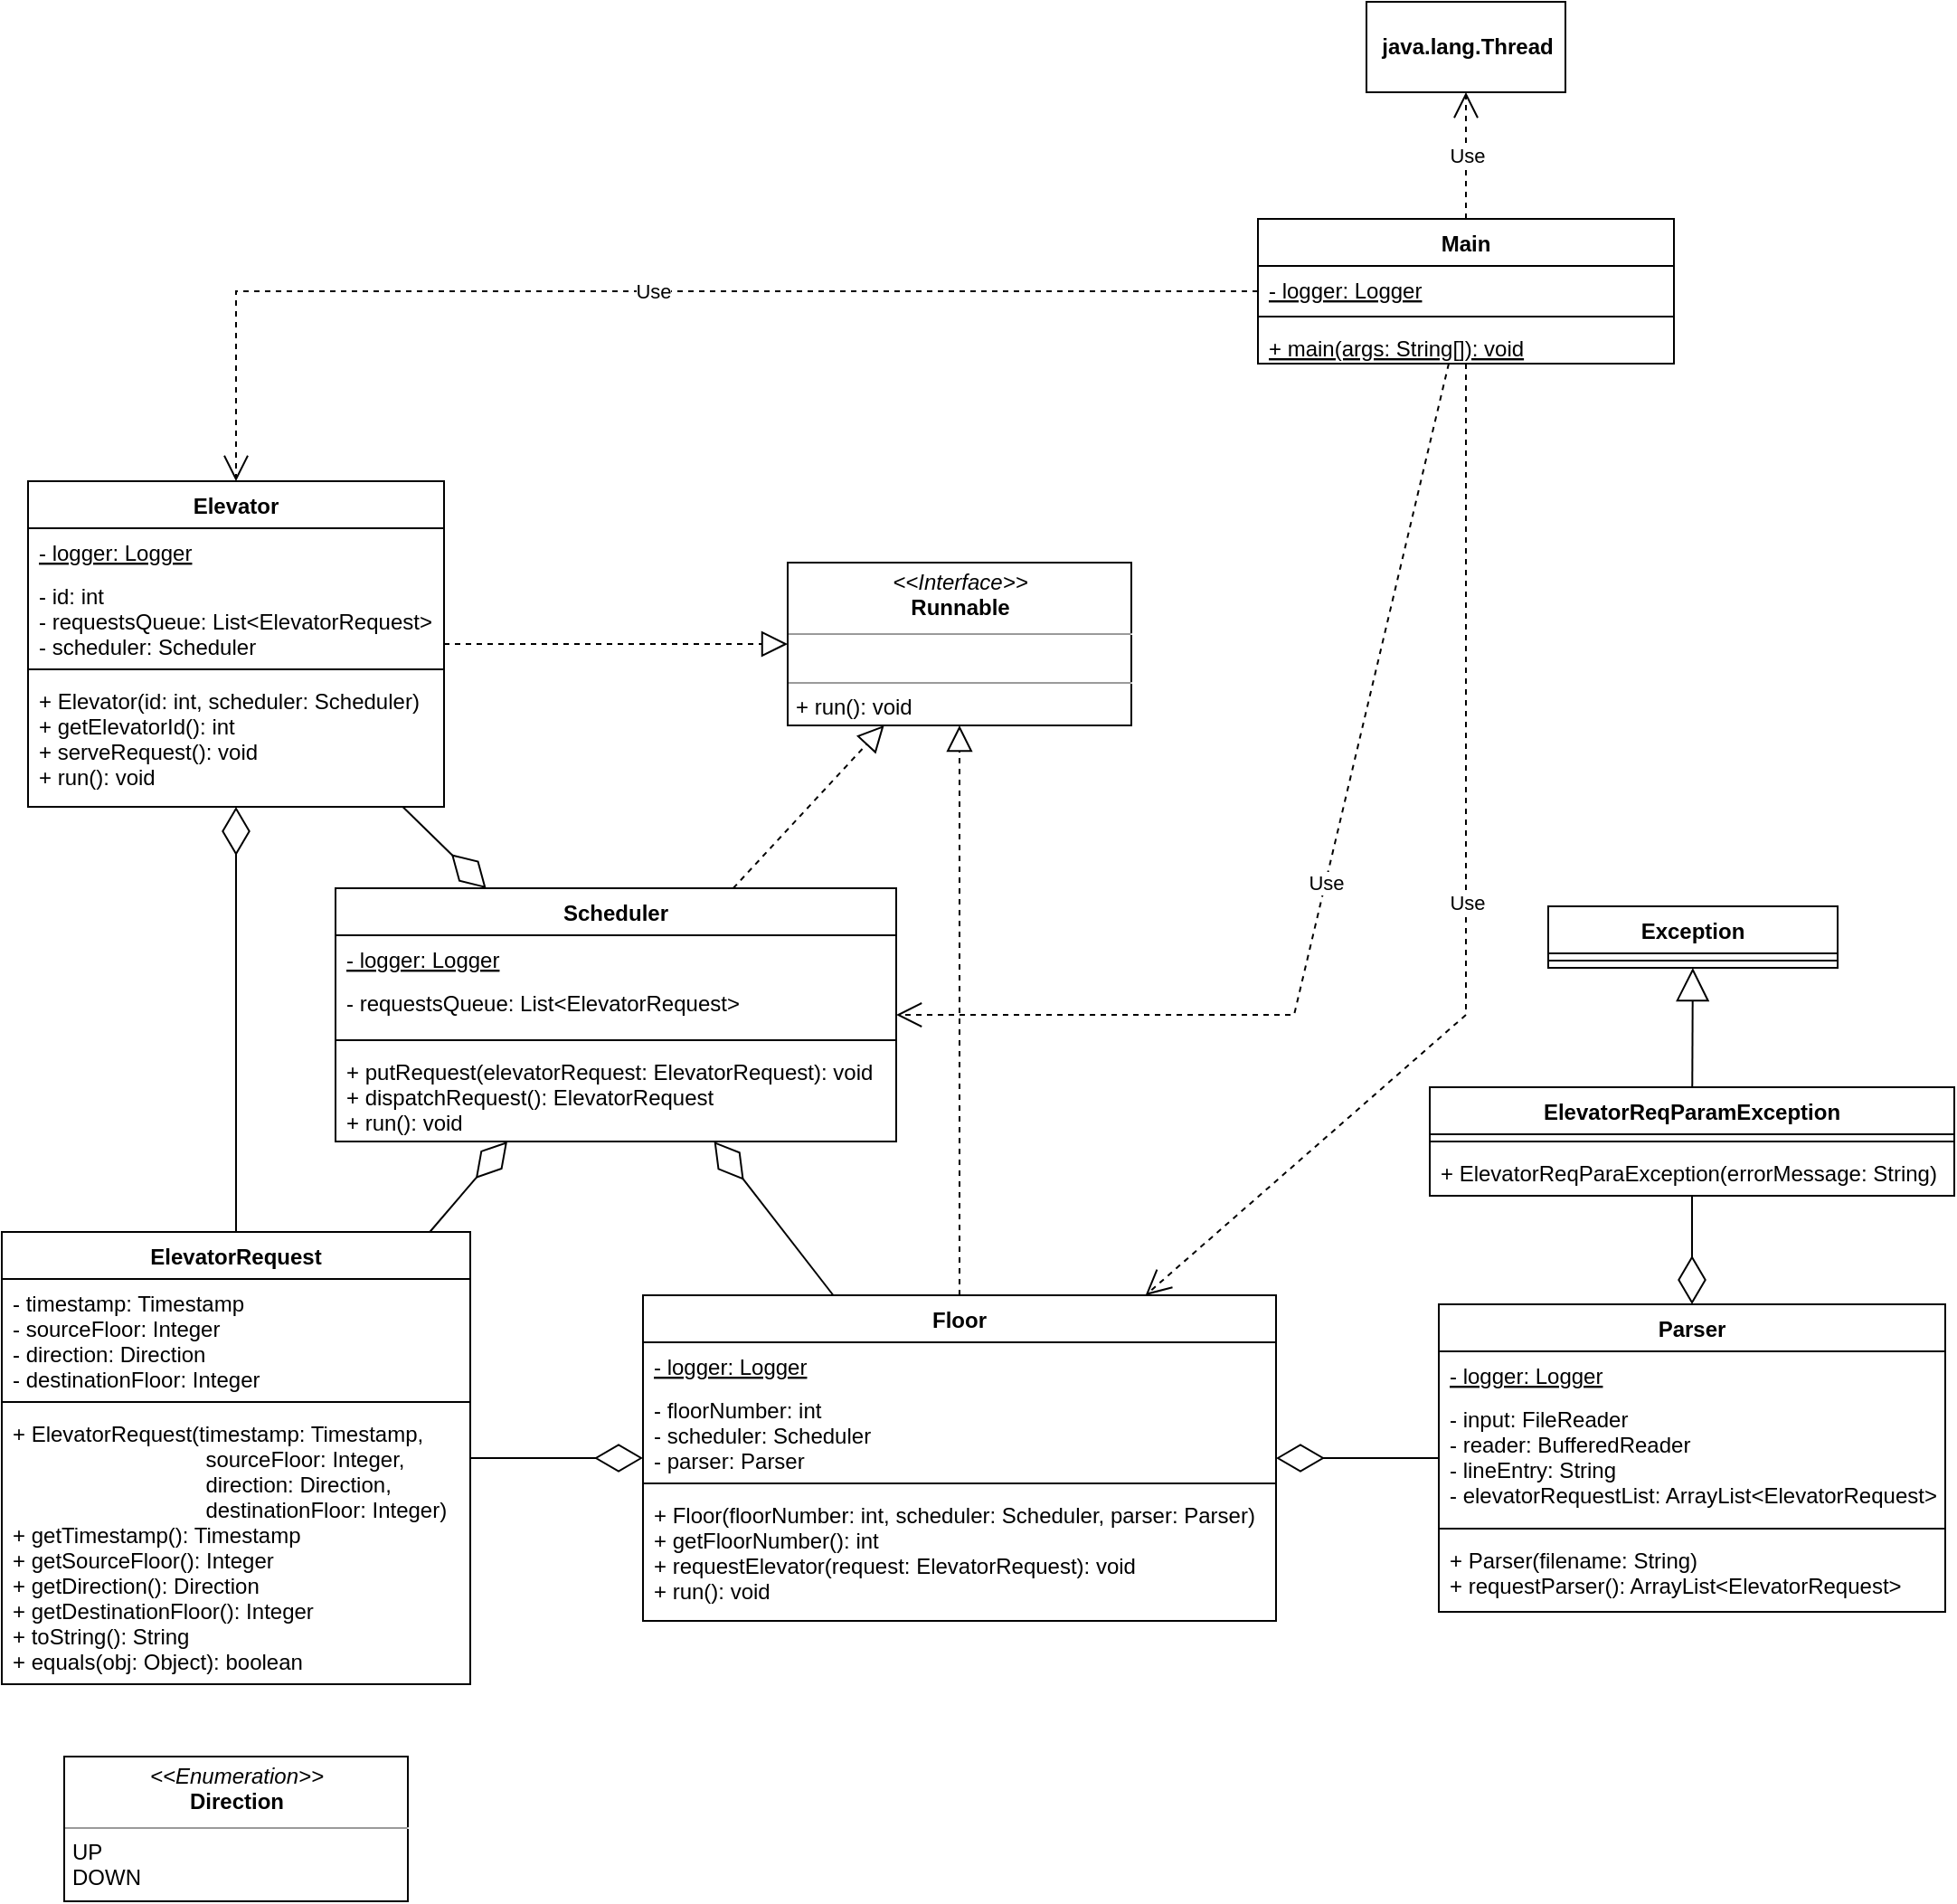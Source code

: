 <mxfile version="20.8.16" type="device" pages="2"><diagram id="YXEVli0e28oH-8bu8_-o" name="class"><mxGraphModel dx="3241" dy="1126" grid="1" gridSize="10" guides="1" tooltips="1" connect="1" arrows="1" fold="1" page="1" pageScale="1" pageWidth="850" pageHeight="1100" math="0" shadow="0"><root><mxCell id="0"/><mxCell id="1" parent="0"/><mxCell id="U2eEWs8QhA_yqJTDj6BK-1" value="Elevator" style="swimlane;fontStyle=1;align=center;verticalAlign=top;childLayout=stackLayout;horizontal=1;startSize=26;horizontalStack=0;resizeParent=1;resizeParentMax=0;resizeLast=0;collapsible=1;marginBottom=0;" parent="1" vertex="1"><mxGeometry x="-100.5" y="285" width="230" height="180" as="geometry"/></mxCell><mxCell id="U2eEWs8QhA_yqJTDj6BK-2" value="- logger: Logger" style="text;strokeColor=none;fillColor=none;align=left;verticalAlign=top;spacingLeft=4;spacingRight=4;overflow=hidden;rotatable=0;points=[[0,0.5],[1,0.5]];portConstraint=eastwest;fontStyle=4" parent="U2eEWs8QhA_yqJTDj6BK-1" vertex="1"><mxGeometry y="26" width="230" height="24" as="geometry"/></mxCell><mxCell id="U2eEWs8QhA_yqJTDj6BK-33" value="- id: int&#10;- requestsQueue: List&lt;ElevatorRequest&gt;&#10;- scheduler: Scheduler" style="text;strokeColor=none;fillColor=none;align=left;verticalAlign=top;spacingLeft=4;spacingRight=4;overflow=hidden;rotatable=0;points=[[0,0.5],[1,0.5]];portConstraint=eastwest;" parent="U2eEWs8QhA_yqJTDj6BK-1" vertex="1"><mxGeometry y="50" width="230" height="50" as="geometry"/></mxCell><mxCell id="U2eEWs8QhA_yqJTDj6BK-3" value="" style="line;strokeWidth=1;fillColor=none;align=left;verticalAlign=middle;spacingTop=-1;spacingLeft=3;spacingRight=3;rotatable=0;labelPosition=right;points=[];portConstraint=eastwest;strokeColor=inherit;" parent="U2eEWs8QhA_yqJTDj6BK-1" vertex="1"><mxGeometry y="100" width="230" height="8" as="geometry"/></mxCell><mxCell id="U2eEWs8QhA_yqJTDj6BK-4" value="+ Elevator(id: int, scheduler: Scheduler)&#10;+ getElevatorId(): int&#10;+ serveRequest(): void&#10;+ run(): void" style="text;strokeColor=none;fillColor=none;align=left;verticalAlign=top;spacingLeft=4;spacingRight=4;overflow=hidden;rotatable=0;points=[[0,0.5],[1,0.5]];portConstraint=eastwest;" parent="U2eEWs8QhA_yqJTDj6BK-1" vertex="1"><mxGeometry y="108" width="230" height="72" as="geometry"/></mxCell><mxCell id="U2eEWs8QhA_yqJTDj6BK-32" value="" style="endArrow=block;dashed=1;endFill=0;endSize=12;html=1;rounded=0;" parent="1" source="U2eEWs8QhA_yqJTDj6BK-1" target="dcQpZE6sQQkrum1qCxm6-1" edge="1"><mxGeometry width="160" relative="1" as="geometry"><mxPoint x="199.5" y="500" as="sourcePoint"/><mxPoint x="246.019" y="344" as="targetPoint"/></mxGeometry></mxCell><mxCell id="dcQpZE6sQQkrum1qCxm6-1" value="&lt;p style=&quot;margin:0px;margin-top:4px;text-align:center;&quot;&gt;&lt;i&gt;&amp;lt;&amp;lt;Interface&amp;gt;&amp;gt;&lt;/i&gt;&lt;br&gt;&lt;b&gt;Runnable&lt;/b&gt;&lt;/p&gt;&lt;hr size=&quot;1&quot;&gt;&lt;p style=&quot;margin:0px;margin-left:4px;&quot;&gt;&lt;br&gt;&lt;/p&gt;&lt;hr size=&quot;1&quot;&gt;&lt;p style=&quot;margin:0px;margin-left:4px;&quot;&gt;+ run(): void&lt;/p&gt;" style="verticalAlign=top;align=left;overflow=fill;fontSize=12;fontFamily=Helvetica;html=1;" vertex="1" parent="1"><mxGeometry x="319.5" y="330" width="190" height="90" as="geometry"/></mxCell><mxCell id="dcQpZE6sQQkrum1qCxm6-2" value="Main" style="swimlane;fontStyle=1;align=center;verticalAlign=top;childLayout=stackLayout;horizontal=1;startSize=26;horizontalStack=0;resizeParent=1;resizeParentMax=0;resizeLast=0;collapsible=1;marginBottom=0;" vertex="1" parent="1"><mxGeometry x="579.5" y="140" width="230" height="80" as="geometry"/></mxCell><mxCell id="dcQpZE6sQQkrum1qCxm6-3" value="- logger: Logger" style="text;strokeColor=none;fillColor=none;align=left;verticalAlign=top;spacingLeft=4;spacingRight=4;overflow=hidden;rotatable=0;points=[[0,0.5],[1,0.5]];portConstraint=eastwest;fontStyle=4" vertex="1" parent="dcQpZE6sQQkrum1qCxm6-2"><mxGeometry y="26" width="230" height="24" as="geometry"/></mxCell><mxCell id="dcQpZE6sQQkrum1qCxm6-5" value="" style="line;strokeWidth=1;fillColor=none;align=left;verticalAlign=middle;spacingTop=-1;spacingLeft=3;spacingRight=3;rotatable=0;labelPosition=right;points=[];portConstraint=eastwest;strokeColor=inherit;" vertex="1" parent="dcQpZE6sQQkrum1qCxm6-2"><mxGeometry y="50" width="230" height="8" as="geometry"/></mxCell><mxCell id="dcQpZE6sQQkrum1qCxm6-6" value="+ main(args: String[]): void" style="text;strokeColor=none;fillColor=none;align=left;verticalAlign=top;spacingLeft=4;spacingRight=4;overflow=hidden;rotatable=0;points=[[0,0.5],[1,0.5]];portConstraint=eastwest;fontStyle=4" vertex="1" parent="dcQpZE6sQQkrum1qCxm6-2"><mxGeometry y="58" width="230" height="22" as="geometry"/></mxCell><mxCell id="dcQpZE6sQQkrum1qCxm6-7" value="&lt;p style=&quot;margin:0px;margin-top:4px;text-align:center;&quot;&gt;&lt;i&gt;&amp;lt;&amp;lt;Enumeration&amp;gt;&amp;gt;&lt;/i&gt;&lt;br&gt;&lt;b&gt;Direction&lt;/b&gt;&lt;/p&gt;&lt;hr size=&quot;1&quot;&gt;&lt;p style=&quot;margin:0px;margin-left:4px;&quot;&gt;UP&lt;/p&gt;&lt;p style=&quot;margin:0px;margin-left:4px;&quot;&gt;DOWN&lt;/p&gt;" style="verticalAlign=top;align=left;overflow=fill;fontSize=12;fontFamily=Helvetica;html=1;" vertex="1" parent="1"><mxGeometry x="-80.5" y="990" width="190" height="80" as="geometry"/></mxCell><mxCell id="dcQpZE6sQQkrum1qCxm6-8" value="ElevatorRequest" style="swimlane;fontStyle=1;align=center;verticalAlign=top;childLayout=stackLayout;horizontal=1;startSize=26;horizontalStack=0;resizeParent=1;resizeParentMax=0;resizeLast=0;collapsible=1;marginBottom=0;" vertex="1" parent="1"><mxGeometry x="-115" y="700" width="259" height="250" as="geometry"/></mxCell><mxCell id="dcQpZE6sQQkrum1qCxm6-10" value="- timestamp: Timestamp&#10;- sourceFloor: Integer&#10;- direction: Direction&#10;- destinationFloor: Integer" style="text;strokeColor=none;fillColor=none;align=left;verticalAlign=top;spacingLeft=4;spacingRight=4;overflow=hidden;rotatable=0;points=[[0,0.5],[1,0.5]];portConstraint=eastwest;" vertex="1" parent="dcQpZE6sQQkrum1qCxm6-8"><mxGeometry y="26" width="259" height="64" as="geometry"/></mxCell><mxCell id="dcQpZE6sQQkrum1qCxm6-11" value="" style="line;strokeWidth=1;fillColor=none;align=left;verticalAlign=middle;spacingTop=-1;spacingLeft=3;spacingRight=3;rotatable=0;labelPosition=right;points=[];portConstraint=eastwest;strokeColor=inherit;" vertex="1" parent="dcQpZE6sQQkrum1qCxm6-8"><mxGeometry y="90" width="259" height="8" as="geometry"/></mxCell><mxCell id="dcQpZE6sQQkrum1qCxm6-12" value="+ ElevatorRequest(timestamp: Timestamp,&#10;                                sourceFloor: Integer,&#10;                                direction: Direction,&#10;                                destinationFloor: Integer)&#10;+ getTimestamp(): Timestamp&#10;+ getSourceFloor(): Integer&#10;+ getDirection(): Direction&#10;+ getDestinationFloor(): Integer&#10;+ toString(): String&#10;+ equals(obj: Object): boolean" style="text;strokeColor=none;fillColor=none;align=left;verticalAlign=top;spacingLeft=4;spacingRight=4;overflow=hidden;rotatable=0;points=[[0,0.5],[1,0.5]];portConstraint=eastwest;" vertex="1" parent="dcQpZE6sQQkrum1qCxm6-8"><mxGeometry y="98" width="259" height="152" as="geometry"/></mxCell><mxCell id="dcQpZE6sQQkrum1qCxm6-13" value="ElevatorReqParamException" style="swimlane;fontStyle=1;align=center;verticalAlign=top;childLayout=stackLayout;horizontal=1;startSize=26;horizontalStack=0;resizeParent=1;resizeParentMax=0;resizeLast=0;collapsible=1;marginBottom=0;" vertex="1" parent="1"><mxGeometry x="674.5" y="620" width="290" height="60" as="geometry"/></mxCell><mxCell id="dcQpZE6sQQkrum1qCxm6-16" value="" style="line;strokeWidth=1;fillColor=none;align=left;verticalAlign=middle;spacingTop=-1;spacingLeft=3;spacingRight=3;rotatable=0;labelPosition=right;points=[];portConstraint=eastwest;strokeColor=inherit;" vertex="1" parent="dcQpZE6sQQkrum1qCxm6-13"><mxGeometry y="26" width="290" height="8" as="geometry"/></mxCell><mxCell id="dcQpZE6sQQkrum1qCxm6-17" value="+ ElevatorReqParaException(errorMessage: String)" style="text;strokeColor=none;fillColor=none;align=left;verticalAlign=top;spacingLeft=4;spacingRight=4;overflow=hidden;rotatable=0;points=[[0,0.5],[1,0.5]];portConstraint=eastwest;" vertex="1" parent="dcQpZE6sQQkrum1qCxm6-13"><mxGeometry y="34" width="290" height="26" as="geometry"/></mxCell><mxCell id="dcQpZE6sQQkrum1qCxm6-18" value="Exception" style="swimlane;fontStyle=1;align=center;verticalAlign=top;childLayout=stackLayout;horizontal=1;startSize=26;horizontalStack=0;resizeParent=1;resizeParentMax=0;resizeLast=0;collapsible=1;marginBottom=0;" vertex="1" parent="1"><mxGeometry x="740" y="520" width="160" height="34" as="geometry"/></mxCell><mxCell id="dcQpZE6sQQkrum1qCxm6-20" value="" style="line;strokeWidth=1;fillColor=none;align=left;verticalAlign=middle;spacingTop=-1;spacingLeft=3;spacingRight=3;rotatable=0;labelPosition=right;points=[];portConstraint=eastwest;strokeColor=inherit;" vertex="1" parent="dcQpZE6sQQkrum1qCxm6-18"><mxGeometry y="26" width="160" height="8" as="geometry"/></mxCell><mxCell id="dcQpZE6sQQkrum1qCxm6-26" value="" style="endArrow=block;endSize=16;endFill=0;html=1;rounded=0;" edge="1" parent="1" source="dcQpZE6sQQkrum1qCxm6-13" target="dcQpZE6sQQkrum1qCxm6-18"><mxGeometry width="160" relative="1" as="geometry"><mxPoint x="599.5" y="396" as="sourcePoint"/><mxPoint x="759.5" y="396" as="targetPoint"/></mxGeometry></mxCell><mxCell id="dcQpZE6sQQkrum1qCxm6-27" value="Floor" style="swimlane;fontStyle=1;align=center;verticalAlign=top;childLayout=stackLayout;horizontal=1;startSize=26;horizontalStack=0;resizeParent=1;resizeParentMax=0;resizeLast=0;collapsible=1;marginBottom=0;" vertex="1" parent="1"><mxGeometry x="239.5" y="735" width="350" height="180" as="geometry"/></mxCell><mxCell id="dcQpZE6sQQkrum1qCxm6-28" value="- logger: Logger" style="text;strokeColor=none;fillColor=none;align=left;verticalAlign=top;spacingLeft=4;spacingRight=4;overflow=hidden;rotatable=0;points=[[0,0.5],[1,0.5]];portConstraint=eastwest;fontStyle=4" vertex="1" parent="dcQpZE6sQQkrum1qCxm6-27"><mxGeometry y="26" width="350" height="24" as="geometry"/></mxCell><mxCell id="dcQpZE6sQQkrum1qCxm6-29" value="- floorNumber: int&#10;- scheduler: Scheduler&#10;- parser: Parser" style="text;strokeColor=none;fillColor=none;align=left;verticalAlign=top;spacingLeft=4;spacingRight=4;overflow=hidden;rotatable=0;points=[[0,0.5],[1,0.5]];portConstraint=eastwest;" vertex="1" parent="dcQpZE6sQQkrum1qCxm6-27"><mxGeometry y="50" width="350" height="50" as="geometry"/></mxCell><mxCell id="dcQpZE6sQQkrum1qCxm6-30" value="" style="line;strokeWidth=1;fillColor=none;align=left;verticalAlign=middle;spacingTop=-1;spacingLeft=3;spacingRight=3;rotatable=0;labelPosition=right;points=[];portConstraint=eastwest;strokeColor=inherit;" vertex="1" parent="dcQpZE6sQQkrum1qCxm6-27"><mxGeometry y="100" width="350" height="8" as="geometry"/></mxCell><mxCell id="dcQpZE6sQQkrum1qCxm6-31" value="+ Floor(floorNumber: int, scheduler: Scheduler, parser: Parser)&#10;+ getFloorNumber(): int&#10;+ requestElevator(request: ElevatorRequest): void&#10;+ run(): void" style="text;strokeColor=none;fillColor=none;align=left;verticalAlign=top;spacingLeft=4;spacingRight=4;overflow=hidden;rotatable=0;points=[[0,0.5],[1,0.5]];portConstraint=eastwest;" vertex="1" parent="dcQpZE6sQQkrum1qCxm6-27"><mxGeometry y="108" width="350" height="72" as="geometry"/></mxCell><mxCell id="dcQpZE6sQQkrum1qCxm6-32" value="" style="endArrow=block;dashed=1;endFill=0;endSize=12;html=1;rounded=0;" edge="1" parent="1" source="dcQpZE6sQQkrum1qCxm6-27" target="dcQpZE6sQQkrum1qCxm6-1"><mxGeometry width="160" relative="1" as="geometry"><mxPoint x="176.682" y="510" as="sourcePoint"/><mxPoint x="273.409" y="370" as="targetPoint"/></mxGeometry></mxCell><mxCell id="dcQpZE6sQQkrum1qCxm6-33" value="Parser" style="swimlane;fontStyle=1;align=center;verticalAlign=top;childLayout=stackLayout;horizontal=1;startSize=26;horizontalStack=0;resizeParent=1;resizeParentMax=0;resizeLast=0;collapsible=1;marginBottom=0;" vertex="1" parent="1"><mxGeometry x="679.5" y="740" width="280" height="170" as="geometry"/></mxCell><mxCell id="dcQpZE6sQQkrum1qCxm6-34" value="- logger: Logger" style="text;strokeColor=none;fillColor=none;align=left;verticalAlign=top;spacingLeft=4;spacingRight=4;overflow=hidden;rotatable=0;points=[[0,0.5],[1,0.5]];portConstraint=eastwest;fontStyle=4" vertex="1" parent="dcQpZE6sQQkrum1qCxm6-33"><mxGeometry y="26" width="280" height="24" as="geometry"/></mxCell><mxCell id="dcQpZE6sQQkrum1qCxm6-35" value="- input: FileReader&#10;- reader: BufferedReader&#10;- lineEntry: String&#10;- elevatorRequestList: ArrayList&lt;ElevatorRequest&gt;" style="text;strokeColor=none;fillColor=none;align=left;verticalAlign=top;spacingLeft=4;spacingRight=4;overflow=hidden;rotatable=0;points=[[0,0.5],[1,0.5]];portConstraint=eastwest;" vertex="1" parent="dcQpZE6sQQkrum1qCxm6-33"><mxGeometry y="50" width="280" height="70" as="geometry"/></mxCell><mxCell id="dcQpZE6sQQkrum1qCxm6-36" value="" style="line;strokeWidth=1;fillColor=none;align=left;verticalAlign=middle;spacingTop=-1;spacingLeft=3;spacingRight=3;rotatable=0;labelPosition=right;points=[];portConstraint=eastwest;strokeColor=inherit;" vertex="1" parent="dcQpZE6sQQkrum1qCxm6-33"><mxGeometry y="120" width="280" height="8" as="geometry"/></mxCell><mxCell id="dcQpZE6sQQkrum1qCxm6-37" value="+ Parser(filename: String)&#10;+ requestParser(): ArrayList&lt;ElevatorRequest&gt;" style="text;strokeColor=none;fillColor=none;align=left;verticalAlign=top;spacingLeft=4;spacingRight=4;overflow=hidden;rotatable=0;points=[[0,0.5],[1,0.5]];portConstraint=eastwest;" vertex="1" parent="dcQpZE6sQQkrum1qCxm6-33"><mxGeometry y="128" width="280" height="42" as="geometry"/></mxCell><mxCell id="dcQpZE6sQQkrum1qCxm6-38" value="Scheduler" style="swimlane;fontStyle=1;align=center;verticalAlign=top;childLayout=stackLayout;horizontal=1;startSize=26;horizontalStack=0;resizeParent=1;resizeParentMax=0;resizeLast=0;collapsible=1;marginBottom=0;" vertex="1" parent="1"><mxGeometry x="69.5" y="510" width="310" height="140" as="geometry"/></mxCell><mxCell id="dcQpZE6sQQkrum1qCxm6-39" value="- logger: Logger" style="text;strokeColor=none;fillColor=none;align=left;verticalAlign=top;spacingLeft=4;spacingRight=4;overflow=hidden;rotatable=0;points=[[0,0.5],[1,0.5]];portConstraint=eastwest;fontStyle=4" vertex="1" parent="dcQpZE6sQQkrum1qCxm6-38"><mxGeometry y="26" width="310" height="24" as="geometry"/></mxCell><mxCell id="dcQpZE6sQQkrum1qCxm6-40" value="- requestsQueue: List&lt;ElevatorRequest&gt;" style="text;strokeColor=none;fillColor=none;align=left;verticalAlign=top;spacingLeft=4;spacingRight=4;overflow=hidden;rotatable=0;points=[[0,0.5],[1,0.5]];portConstraint=eastwest;" vertex="1" parent="dcQpZE6sQQkrum1qCxm6-38"><mxGeometry y="50" width="310" height="30" as="geometry"/></mxCell><mxCell id="dcQpZE6sQQkrum1qCxm6-41" value="" style="line;strokeWidth=1;fillColor=none;align=left;verticalAlign=middle;spacingTop=-1;spacingLeft=3;spacingRight=3;rotatable=0;labelPosition=right;points=[];portConstraint=eastwest;strokeColor=inherit;" vertex="1" parent="dcQpZE6sQQkrum1qCxm6-38"><mxGeometry y="80" width="310" height="8" as="geometry"/></mxCell><mxCell id="dcQpZE6sQQkrum1qCxm6-42" value="+ putRequest(elevatorRequest: ElevatorRequest): void&#10;+ dispatchRequest(): ElevatorRequest&#10;+ run(): void" style="text;strokeColor=none;fillColor=none;align=left;verticalAlign=top;spacingLeft=4;spacingRight=4;overflow=hidden;rotatable=0;points=[[0,0.5],[1,0.5]];portConstraint=eastwest;" vertex="1" parent="dcQpZE6sQQkrum1qCxm6-38"><mxGeometry y="88" width="310" height="52" as="geometry"/></mxCell><mxCell id="dcQpZE6sQQkrum1qCxm6-43" value="" style="endArrow=block;dashed=1;endFill=0;endSize=12;html=1;rounded=0;" edge="1" parent="1" source="dcQpZE6sQQkrum1qCxm6-38" target="dcQpZE6sQQkrum1qCxm6-1"><mxGeometry width="160" relative="1" as="geometry"><mxPoint x="297.357" y="550" as="sourcePoint"/><mxPoint x="303.071" y="370" as="targetPoint"/></mxGeometry></mxCell><mxCell id="dcQpZE6sQQkrum1qCxm6-45" value="" style="endArrow=diamondThin;endFill=0;endSize=24;html=1;rounded=0;" edge="1" parent="1" source="dcQpZE6sQQkrum1qCxm6-13" target="dcQpZE6sQQkrum1qCxm6-33"><mxGeometry width="160" relative="1" as="geometry"><mxPoint x="619.5" y="810" as="sourcePoint"/><mxPoint x="959.5" y="829.773" as="targetPoint"/></mxGeometry></mxCell><mxCell id="dcQpZE6sQQkrum1qCxm6-53" value="" style="endArrow=diamondThin;endFill=0;endSize=24;html=1;rounded=0;" edge="1" parent="1" source="dcQpZE6sQQkrum1qCxm6-8" target="U2eEWs8QhA_yqJTDj6BK-1"><mxGeometry width="160" relative="1" as="geometry"><mxPoint x="129.5" y="470" as="sourcePoint"/><mxPoint x="-20.5" y="830" as="targetPoint"/></mxGeometry></mxCell><mxCell id="dcQpZE6sQQkrum1qCxm6-56" value="&lt;b&gt;java.lang.Thread&lt;/b&gt;" style="html=1;" vertex="1" parent="1"><mxGeometry x="639.5" y="20" width="110" height="50" as="geometry"/></mxCell><mxCell id="dcQpZE6sQQkrum1qCxm6-57" value="Use" style="endArrow=open;endSize=12;dashed=1;html=1;rounded=0;" edge="1" parent="1" source="dcQpZE6sQQkrum1qCxm6-2" target="dcQpZE6sQQkrum1qCxm6-56"><mxGeometry width="160" relative="1" as="geometry"><mxPoint x="939.5" y="-86" as="sourcePoint"/><mxPoint x="1099.5" y="-86" as="targetPoint"/></mxGeometry></mxCell><mxCell id="dcQpZE6sQQkrum1qCxm6-61" value="Use" style="endArrow=open;endSize=12;dashed=1;html=1;rounded=0;" edge="1" parent="1" source="dcQpZE6sQQkrum1qCxm6-2" target="U2eEWs8QhA_yqJTDj6BK-1"><mxGeometry width="160" relative="1" as="geometry"><mxPoint x="374.5" y="100" as="sourcePoint"/><mxPoint x="374.5" y="40" as="targetPoint"/><Array as="points"><mxPoint x="14.5" y="180"/></Array></mxGeometry></mxCell><mxCell id="dcQpZE6sQQkrum1qCxm6-62" value="" style="endArrow=diamondThin;endFill=0;endSize=24;html=1;rounded=0;" edge="1" parent="1" source="dcQpZE6sQQkrum1qCxm6-33" target="dcQpZE6sQQkrum1qCxm6-27"><mxGeometry width="160" relative="1" as="geometry"><mxPoint x="829.5" y="671" as="sourcePoint"/><mxPoint x="829.5" y="750" as="targetPoint"/></mxGeometry></mxCell><mxCell id="dcQpZE6sQQkrum1qCxm6-63" value="" style="endArrow=diamondThin;endFill=0;endSize=24;html=1;rounded=0;" edge="1" parent="1" source="U2eEWs8QhA_yqJTDj6BK-1" target="dcQpZE6sQQkrum1qCxm6-38"><mxGeometry width="160" relative="1" as="geometry"><mxPoint x="24.5" y="710" as="sourcePoint"/><mxPoint x="24.5" y="475" as="targetPoint"/></mxGeometry></mxCell><mxCell id="dcQpZE6sQQkrum1qCxm6-64" value="" style="endArrow=diamondThin;endFill=0;endSize=24;html=1;rounded=0;" edge="1" parent="1" source="dcQpZE6sQQkrum1qCxm6-8" target="dcQpZE6sQQkrum1qCxm6-38"><mxGeometry width="160" relative="1" as="geometry"><mxPoint x="116.695" y="475" as="sourcePoint"/><mxPoint x="162.793" y="520" as="targetPoint"/></mxGeometry></mxCell><mxCell id="dcQpZE6sQQkrum1qCxm6-65" value="" style="endArrow=diamondThin;endFill=0;endSize=24;html=1;rounded=0;" edge="1" parent="1" source="dcQpZE6sQQkrum1qCxm6-27" target="dcQpZE6sQQkrum1qCxm6-38"><mxGeometry width="160" relative="1" as="geometry"><mxPoint x="131.643" y="710" as="sourcePoint"/><mxPoint x="174.5" y="660" as="targetPoint"/></mxGeometry></mxCell><mxCell id="dcQpZE6sQQkrum1qCxm6-66" value="" style="endArrow=diamondThin;endFill=0;endSize=24;html=1;rounded=0;" edge="1" parent="1" source="dcQpZE6sQQkrum1qCxm6-8" target="dcQpZE6sQQkrum1qCxm6-27"><mxGeometry width="160" relative="1" as="geometry"><mxPoint x="131.643" y="710" as="sourcePoint"/><mxPoint x="174.5" y="660" as="targetPoint"/></mxGeometry></mxCell><mxCell id="dcQpZE6sQQkrum1qCxm6-67" value="Use" style="endArrow=open;endSize=12;dashed=1;html=1;rounded=0;" edge="1" parent="1" source="dcQpZE6sQQkrum1qCxm6-2" target="dcQpZE6sQQkrum1qCxm6-38"><mxGeometry width="160" relative="1" as="geometry"><mxPoint x="317.357" y="180" as="sourcePoint"/><mxPoint x="139.5" y="304.5" as="targetPoint"/><Array as="points"><mxPoint x="599.5" y="580"/></Array></mxGeometry></mxCell><mxCell id="dcQpZE6sQQkrum1qCxm6-68" value="Use" style="endArrow=open;endSize=12;dashed=1;html=1;rounded=0;" edge="1" parent="1" source="dcQpZE6sQQkrum1qCxm6-2" target="dcQpZE6sQQkrum1qCxm6-27"><mxGeometry width="160" relative="1" as="geometry"><mxPoint x="362.056" y="180" as="sourcePoint"/><mxPoint x="256.278" y="520" as="targetPoint"/><Array as="points"><mxPoint x="694.5" y="580"/></Array></mxGeometry></mxCell></root></mxGraphModel></diagram><diagram id="ekYLKn9QTr-soQ4wL6F-" name="sequence"><mxGraphModel dx="1969" dy="927" grid="1" gridSize="10" guides="1" tooltips="1" connect="1" arrows="1" fold="1" page="1" pageScale="1" pageWidth="850" pageHeight="1100" math="0" shadow="0"><root><mxCell id="0"/><mxCell id="1" parent="0"/><mxCell id="nrrmLnYM5s9bcPXV76ms-3" value="" style="endArrow=none;dashed=1;html=1;rounded=0;" edge="1" parent="1" source="nrrmLnYM5s9bcPXV76ms-4" target="gXFTrh7_guW3hKpA6Vv_-6"><mxGeometry width="50" height="50" relative="1" as="geometry"><mxPoint x="282.5" y="285" as="sourcePoint"/><mxPoint x="282.5" y="215" as="targetPoint"/></mxGeometry></mxCell><mxCell id="nrrmLnYM5s9bcPXV76ms-4" value="" style="rounded=0;whiteSpace=wrap;html=1;" vertex="1" parent="1"><mxGeometry x="272.5" y="435" width="20" height="430" as="geometry"/></mxCell><mxCell id="nrrmLnYM5s9bcPXV76ms-5" value="" style="endArrow=none;dashed=1;html=1;rounded=0;" edge="1" parent="1" source="nrrmLnYM5s9bcPXV76ms-4"><mxGeometry width="50" height="50" relative="1" as="geometry"><mxPoint x="407.5" y="675" as="sourcePoint"/><mxPoint x="280" y="1025" as="targetPoint"/></mxGeometry></mxCell><mxCell id="gXFTrh7_guW3hKpA6Vv_-3" value="" style="endArrow=none;dashed=1;html=1;rounded=0;" edge="1" parent="1" source="gXFTrh7_guW3hKpA6Vv_-4" target="gXFTrh7_guW3hKpA6Vv_-7"><mxGeometry width="50" height="50" relative="1" as="geometry"><mxPoint x="392.5" y="325" as="sourcePoint"/><mxPoint x="392.5" y="255" as="targetPoint"/></mxGeometry></mxCell><mxCell id="gXFTrh7_guW3hKpA6Vv_-4" value="" style="rounded=0;whiteSpace=wrap;html=1;" vertex="1" parent="1"><mxGeometry x="382.5" y="365" width="20" height="540" as="geometry"/></mxCell><mxCell id="gXFTrh7_guW3hKpA6Vv_-5" value="" style="endArrow=none;dashed=1;html=1;rounded=0;" edge="1" parent="1" source="gXFTrh7_guW3hKpA6Vv_-4"><mxGeometry width="50" height="50" relative="1" as="geometry"><mxPoint x="517.5" y="375" as="sourcePoint"/><mxPoint x="390" y="1025" as="targetPoint"/></mxGeometry></mxCell><mxCell id="gXFTrh7_guW3hKpA6Vv_-6" value=":Scheduler" style="shape=process;whiteSpace=wrap;html=1;backgroundOutline=1;" vertex="1" parent="1"><mxGeometry x="240" y="195" width="85" height="30" as="geometry"/></mxCell><mxCell id="gXFTrh7_guW3hKpA6Vv_-7" value=":Floor" style="shape=process;whiteSpace=wrap;html=1;backgroundOutline=1;" vertex="1" parent="1"><mxGeometry x="350" y="235" width="85" height="30" as="geometry"/></mxCell><mxCell id="gXFTrh7_guW3hKpA6Vv_-8" value="" style="endArrow=none;dashed=1;html=1;rounded=0;" edge="1" parent="1" source="gXFTrh7_guW3hKpA6Vv_-9" target="gXFTrh7_guW3hKpA6Vv_-10"><mxGeometry width="50" height="50" relative="1" as="geometry"><mxPoint x="502.5" y="365" as="sourcePoint"/><mxPoint x="502.5" y="295" as="targetPoint"/></mxGeometry></mxCell><mxCell id="gXFTrh7_guW3hKpA6Vv_-9" value="" style="rounded=0;whiteSpace=wrap;html=1;" vertex="1" parent="1"><mxGeometry x="492.5" y="525" width="17.5" height="420" as="geometry"/></mxCell><mxCell id="gXFTrh7_guW3hKpA6Vv_-10" value=":Elevator" style="shape=process;whiteSpace=wrap;html=1;backgroundOutline=1;" vertex="1" parent="1"><mxGeometry x="460" y="275" width="85" height="30" as="geometry"/></mxCell><mxCell id="gXFTrh7_guW3hKpA6Vv_-11" value="" style="endArrow=none;dashed=1;html=1;rounded=0;" edge="1" parent="1" source="gXFTrh7_guW3hKpA6Vv_-9"><mxGeometry width="50" height="50" relative="1" as="geometry"><mxPoint x="347.5" y="655" as="sourcePoint"/><mxPoint x="500" y="1025" as="targetPoint"/></mxGeometry></mxCell><mxCell id="gXFTrh7_guW3hKpA6Vv_-12" value="" style="endArrow=none;dashed=1;html=1;rounded=0;" edge="1" parent="1" source="gXFTrh7_guW3hKpA6Vv_-13" target="gXFTrh7_guW3hKpA6Vv_-16"><mxGeometry width="50" height="50" relative="1" as="geometry"><mxPoint x="662.5" y="405" as="sourcePoint"/><mxPoint x="662.5" y="335" as="targetPoint"/></mxGeometry></mxCell><mxCell id="gXFTrh7_guW3hKpA6Vv_-13" value="" style="rounded=0;whiteSpace=wrap;html=1;" vertex="1" parent="1"><mxGeometry x="652.5" y="405" width="20" height="80" as="geometry"/></mxCell><mxCell id="gXFTrh7_guW3hKpA6Vv_-15" value="" style="endArrow=none;dashed=1;html=1;rounded=0;" edge="1" parent="1" source="gXFTrh7_guW3hKpA6Vv_-13"><mxGeometry width="50" height="50" relative="1" as="geometry"><mxPoint x="507.5" y="445" as="sourcePoint"/><mxPoint x="663" y="505" as="targetPoint"/></mxGeometry></mxCell><mxCell id="gXFTrh7_guW3hKpA6Vv_-16" value=":Parser" style="html=1;" vertex="1" parent="1"><mxGeometry x="620" y="315" width="85" height="30" as="geometry"/></mxCell><mxCell id="gXFTrh7_guW3hKpA6Vv_-20" value="" style="endArrow=none;dashed=1;html=1;rounded=0;" edge="1" parent="1" source="gXFTrh7_guW3hKpA6Vv_-21" target="gXFTrh7_guW3hKpA6Vv_-23"><mxGeometry width="50" height="50" relative="1" as="geometry"><mxPoint x="105" y="175" as="sourcePoint"/><mxPoint x="105" y="105" as="targetPoint"/></mxGeometry></mxCell><mxCell id="gXFTrh7_guW3hKpA6Vv_-21" value="" style="rounded=0;whiteSpace=wrap;html=1;" vertex="1" parent="1"><mxGeometry x="95" y="135" width="20" height="850" as="geometry"/></mxCell><mxCell id="gXFTrh7_guW3hKpA6Vv_-22" value="" style="endArrow=none;dashed=1;html=1;rounded=0;" edge="1" parent="1" source="gXFTrh7_guW3hKpA6Vv_-21"><mxGeometry width="50" height="50" relative="1" as="geometry"><mxPoint x="-50" y="215" as="sourcePoint"/><mxPoint x="105" y="1025" as="targetPoint"/></mxGeometry></mxCell><mxCell id="gXFTrh7_guW3hKpA6Vv_-23" value=":Main" style="html=1;" vertex="1" parent="1"><mxGeometry x="62.5" y="75" width="85" height="30" as="geometry"/></mxCell><mxCell id="gXFTrh7_guW3hKpA6Vv_-25" value="main()" style="html=1;verticalAlign=bottom;endArrow=block;rounded=0;" edge="1" parent="1"><mxGeometry x="-0.263" width="80" relative="1" as="geometry"><mxPoint x="115" y="145" as="sourcePoint"/><mxPoint x="120" y="165" as="targetPoint"/><Array as="points"><mxPoint x="140" y="145"/><mxPoint x="140" y="165"/></Array><mxPoint as="offset"/></mxGeometry></mxCell><mxCell id="gXFTrh7_guW3hKpA6Vv_-26" value="«create»" style="html=1;verticalAlign=bottom;endArrow=open;dashed=1;endSize=8;rounded=0;" edge="1" parent="1"><mxGeometry relative="1" as="geometry"><mxPoint x="115" y="205" as="sourcePoint"/><mxPoint x="240" y="205" as="targetPoint"/></mxGeometry></mxCell><mxCell id="627BKw5qM1VRcYROR8d7-8" value="«create»" style="html=1;verticalAlign=bottom;endArrow=open;dashed=1;endSize=8;rounded=0;" edge="1" parent="1"><mxGeometry relative="1" as="geometry"><mxPoint x="120" y="250" as="sourcePoint"/><mxPoint x="350" y="249.5" as="targetPoint"/></mxGeometry></mxCell><mxCell id="627BKw5qM1VRcYROR8d7-9" value="«create»" style="html=1;verticalAlign=bottom;endArrow=open;dashed=1;endSize=8;rounded=0;" edge="1" parent="1"><mxGeometry relative="1" as="geometry"><mxPoint x="120" y="290" as="sourcePoint"/><mxPoint x="460" y="289.5" as="targetPoint"/></mxGeometry></mxCell><mxCell id="627BKw5qM1VRcYROR8d7-11" value="run()" style="html=1;verticalAlign=bottom;endArrow=block;rounded=0;entryX=1.075;entryY=0.143;entryDx=0;entryDy=0;entryPerimeter=0;" edge="1" parent="1"><mxGeometry x="-0.346" width="80" relative="1" as="geometry"><mxPoint x="403.5" y="375" as="sourcePoint"/><mxPoint x="405.0" y="395.03" as="targetPoint"/><Array as="points"><mxPoint x="421" y="375"/><mxPoint x="421" y="395"/></Array><mxPoint as="offset"/></mxGeometry></mxCell><mxCell id="627BKw5qM1VRcYROR8d7-12" value="requestParser()" style="html=1;verticalAlign=bottom;endArrow=block;rounded=0;" edge="1" parent="1"><mxGeometry width="80" relative="1" as="geometry"><mxPoint x="402.5" y="414.8" as="sourcePoint"/><mxPoint x="650" y="415" as="targetPoint"/></mxGeometry></mxCell><mxCell id="627BKw5qM1VRcYROR8d7-13" value="" style="endArrow=none;dashed=1;html=1;rounded=0;" edge="1" parent="1" source="627BKw5qM1VRcYROR8d7-14" target="627BKw5qM1VRcYROR8d7-16"><mxGeometry width="50" height="50" relative="1" as="geometry"><mxPoint x="785" y="405" as="sourcePoint"/><mxPoint x="785" y="335" as="targetPoint"/></mxGeometry></mxCell><mxCell id="627BKw5qM1VRcYROR8d7-14" value="" style="rounded=0;whiteSpace=wrap;html=1;" vertex="1" parent="1"><mxGeometry x="775" y="415" width="20" height="50" as="geometry"/></mxCell><mxCell id="627BKw5qM1VRcYROR8d7-15" value="" style="endArrow=none;dashed=1;html=1;rounded=0;" edge="1" parent="1" source="627BKw5qM1VRcYROR8d7-14"><mxGeometry width="50" height="50" relative="1" as="geometry"><mxPoint x="630" y="445" as="sourcePoint"/><mxPoint x="785" y="505" as="targetPoint"/></mxGeometry></mxCell><mxCell id="627BKw5qM1VRcYROR8d7-16" value=":ElevatorRequest" style="html=1;" vertex="1" parent="1"><mxGeometry x="730" y="315" width="110" height="30" as="geometry"/></mxCell><mxCell id="627BKw5qM1VRcYROR8d7-17" value="add()" style="html=1;verticalAlign=bottom;endArrow=block;rounded=0;" edge="1" parent="1"><mxGeometry width="80" relative="1" as="geometry"><mxPoint x="672.5" y="424.8" as="sourcePoint"/><mxPoint x="770" y="425" as="targetPoint"/></mxGeometry></mxCell><mxCell id="627BKw5qM1VRcYROR8d7-18" value="ElevatorRequest" style="html=1;verticalAlign=bottom;endArrow=open;dashed=1;endSize=8;rounded=0;" edge="1" parent="1"><mxGeometry x="-0.046" relative="1" as="geometry"><mxPoint x="770" y="455" as="sourcePoint"/><mxPoint x="672.5" y="455" as="targetPoint"/><mxPoint as="offset"/></mxGeometry></mxCell><mxCell id="627BKw5qM1VRcYROR8d7-20" value="ArrayList&amp;lt;ElevatorRequest&amp;gt;" style="html=1;verticalAlign=bottom;endArrow=open;dashed=1;endSize=8;rounded=0;" edge="1" parent="1"><mxGeometry x="-0.046" relative="1" as="geometry"><mxPoint x="650" y="475" as="sourcePoint"/><mxPoint x="402.5" y="475" as="targetPoint"/><mxPoint as="offset"/></mxGeometry></mxCell><mxCell id="627BKw5qM1VRcYROR8d7-21" value="requestElevator(request)" style="html=1;verticalAlign=bottom;endArrow=block;rounded=0;entryX=1.075;entryY=0.143;entryDx=0;entryDy=0;entryPerimeter=0;" edge="1" parent="1"><mxGeometry x="-0.346" y="50" width="80" relative="1" as="geometry"><mxPoint x="402.5" y="505" as="sourcePoint"/><mxPoint x="404.0" y="525.03" as="targetPoint"/><Array as="points"><mxPoint x="420" y="505"/><mxPoint x="420" y="525"/></Array><mxPoint as="offset"/></mxGeometry></mxCell><mxCell id="627BKw5qM1VRcYROR8d7-22" value="putRequest(request)" style="html=1;verticalAlign=bottom;endArrow=block;rounded=0;" edge="1" parent="1"><mxGeometry x="0.143" y="-10" width="80" relative="1" as="geometry"><mxPoint x="380" y="535" as="sourcePoint"/><mxPoint x="292.5" y="535" as="targetPoint"/><mxPoint as="offset"/></mxGeometry></mxCell><mxCell id="627BKw5qM1VRcYROR8d7-23" value="add()" style="html=1;verticalAlign=bottom;endArrow=block;rounded=0;entryX=1.075;entryY=0.143;entryDx=0;entryDy=0;entryPerimeter=0;" edge="1" parent="1"><mxGeometry x="-0.346" width="80" relative="1" as="geometry"><mxPoint x="292.5" y="564.97" as="sourcePoint"/><mxPoint x="294.0" y="585" as="targetPoint"/><Array as="points"><mxPoint x="310" y="564.97"/><mxPoint x="310" y="584.97"/></Array><mxPoint as="offset"/></mxGeometry></mxCell><mxCell id="627BKw5qM1VRcYROR8d7-26" value="wait()" style="html=1;verticalAlign=bottom;endArrow=block;rounded=0;entryX=1.075;entryY=0.143;entryDx=0;entryDy=0;entryPerimeter=0;" edge="1" parent="1"><mxGeometry x="-0.346" y="10" width="80" relative="1" as="geometry"><mxPoint x="292.5" y="725" as="sourcePoint"/><mxPoint x="294.0" y="745.03" as="targetPoint"/><Array as="points"><mxPoint x="310" y="725"/><mxPoint x="310" y="745"/></Array><mxPoint as="offset"/></mxGeometry></mxCell><mxCell id="627BKw5qM1VRcYROR8d7-28" value="run()" style="html=1;verticalAlign=bottom;endArrow=block;rounded=0;entryX=1.075;entryY=0.143;entryDx=0;entryDy=0;entryPerimeter=0;" edge="1" parent="1"><mxGeometry x="-0.346" width="80" relative="1" as="geometry"><mxPoint x="292.5" y="444.97" as="sourcePoint"/><mxPoint x="294" y="465" as="targetPoint"/><Array as="points"><mxPoint x="310" y="444.97"/><mxPoint x="310" y="464.97"/></Array><mxPoint as="offset"/></mxGeometry></mxCell><mxCell id="627BKw5qM1VRcYROR8d7-29" value="run()" style="html=1;verticalAlign=bottom;endArrow=block;rounded=0;entryX=1.075;entryY=0.143;entryDx=0;entryDy=0;entryPerimeter=0;" edge="1" parent="1"><mxGeometry x="-0.346" width="80" relative="1" as="geometry"><mxPoint x="510" y="535.0" as="sourcePoint"/><mxPoint x="511.5" y="555.03" as="targetPoint"/><Array as="points"><mxPoint x="527.5" y="535"/><mxPoint x="527.5" y="555"/></Array><mxPoint as="offset"/></mxGeometry></mxCell><mxCell id="627BKw5qM1VRcYROR8d7-30" value="serveRequest()" style="html=1;verticalAlign=bottom;endArrow=block;rounded=0;entryX=1.075;entryY=0.143;entryDx=0;entryDy=0;entryPerimeter=0;" edge="1" parent="1"><mxGeometry x="-0.346" y="23" width="80" relative="1" as="geometry"><mxPoint x="510" y="575.0" as="sourcePoint"/><mxPoint x="511.5" y="595.03" as="targetPoint"/><Array as="points"><mxPoint x="527.5" y="575"/><mxPoint x="527.5" y="595"/></Array><mxPoint x="23" y="23" as="offset"/></mxGeometry></mxCell><mxCell id="627BKw5qM1VRcYROR8d7-31" value="dispatchRequest()" style="html=1;verticalAlign=bottom;endArrow=block;rounded=0;entryX=1.135;entryY=0.586;entryDx=0;entryDy=0;entryPerimeter=0;" edge="1" parent="1"><mxGeometry x="0.039" width="80" relative="1" as="geometry"><mxPoint x="492.5" y="695" as="sourcePoint"/><mxPoint x="295.2" y="695.26" as="targetPoint"/><mxPoint as="offset"/></mxGeometry></mxCell><mxCell id="627BKw5qM1VRcYROR8d7-32" value="notifyAll()" style="html=1;verticalAlign=bottom;endArrow=block;rounded=0;" edge="1" parent="1"><mxGeometry x="0.039" width="80" relative="1" as="geometry"><mxPoint x="292.5" y="645.26" as="sourcePoint"/><mxPoint x="382.5" y="645" as="targetPoint"/><mxPoint as="offset"/></mxGeometry></mxCell><mxCell id="627BKw5qM1VRcYROR8d7-33" value="notifyAll()" style="html=1;verticalAlign=bottom;endArrow=block;rounded=0;" edge="1" parent="1"><mxGeometry x="0.039" width="80" relative="1" as="geometry"><mxPoint x="402.5" y="645.26" as="sourcePoint"/><mxPoint x="492.5" y="645" as="targetPoint"/><mxPoint as="offset"/></mxGeometry></mxCell><mxCell id="627BKw5qM1VRcYROR8d7-36" value="notifyAll()" style="html=1;verticalAlign=bottom;endArrow=block;rounded=0;" edge="1" parent="1"><mxGeometry x="0.039" width="80" relative="1" as="geometry"><mxPoint x="292.5" y="825.26" as="sourcePoint"/><mxPoint x="382.5" y="825" as="targetPoint"/><mxPoint as="offset"/></mxGeometry></mxCell><mxCell id="627BKw5qM1VRcYROR8d7-37" value="notifyAll()" style="html=1;verticalAlign=bottom;endArrow=block;rounded=0;" edge="1" parent="1"><mxGeometry x="0.039" width="80" relative="1" as="geometry"><mxPoint x="402.5" y="825.26" as="sourcePoint"/><mxPoint x="492.5" y="825" as="targetPoint"/><mxPoint as="offset"/></mxGeometry></mxCell><mxCell id="627BKw5qM1VRcYROR8d7-38" value="par" style="shape=umlFrame;whiteSpace=wrap;html=1;" vertex="1" parent="1"><mxGeometry x="10" y="185" width="605" height="650" as="geometry"/></mxCell><mxCell id="627BKw5qM1VRcYROR8d7-39" value="return" style="html=1;verticalAlign=bottom;endArrow=open;dashed=1;endSize=8;rounded=0;" edge="1" parent="1"><mxGeometry relative="1" as="geometry"><mxPoint x="272.5" y="855" as="sourcePoint"/><mxPoint x="117.5" y="855" as="targetPoint"/></mxGeometry></mxCell><mxCell id="627BKw5qM1VRcYROR8d7-40" value="return" style="html=1;verticalAlign=bottom;endArrow=open;dashed=1;endSize=8;rounded=0;" edge="1" parent="1"><mxGeometry relative="1" as="geometry"><mxPoint x="383.5" y="895" as="sourcePoint"/><mxPoint x="118.5" y="895" as="targetPoint"/></mxGeometry></mxCell><mxCell id="627BKw5qM1VRcYROR8d7-41" value="return" style="html=1;verticalAlign=bottom;endArrow=open;dashed=1;endSize=8;rounded=0;" edge="1" parent="1"><mxGeometry relative="1" as="geometry"><mxPoint x="492.5" y="935" as="sourcePoint"/><mxPoint x="117.5" y="935" as="targetPoint"/></mxGeometry></mxCell><mxCell id="627BKw5qM1VRcYROR8d7-42" value="alt" style="shape=umlFrame;whiteSpace=wrap;html=1;" vertex="1" parent="1"><mxGeometry x="200" y="705" width="150" height="60" as="geometry"/></mxCell><mxCell id="627BKw5qM1VRcYROR8d7-43" value="remove()" style="html=1;verticalAlign=bottom;endArrow=block;rounded=0;entryX=1.075;entryY=0.143;entryDx=0;entryDy=0;entryPerimeter=0;" edge="1" parent="1"><mxGeometry x="-0.346" y="10" width="80" relative="1" as="geometry"><mxPoint x="292.5" y="785" as="sourcePoint"/><mxPoint x="294.0" y="805.03" as="targetPoint"/><Array as="points"><mxPoint x="310" y="785"/><mxPoint x="310" y="805"/></Array><mxPoint as="offset"/></mxGeometry></mxCell></root></mxGraphModel></diagram></mxfile>